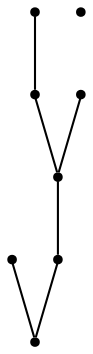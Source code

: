 graph {
  node [shape=point,comment="{\"directed\":false,\"doi\":\"10.1007/3-540-46648-7_2\",\"figure\":\"? (2)\"}"]

  v0 [pos="1039.8799945221635,1184.7025898809493"]
  v1 [pos="980.8726039175715,1243.7126948234254"]
  v2 [pos="980.8726039175715,1362.4830024442388"]
  v3 [pos="921.8652133129794,1184.7025898809493"]
  v4 [pos="921.1151182868832,1243.7126948234254"]
  v5 [pos="862.1077753719677,1124.9423872026123"]
  v6 [pos="862.1077753719677,1302.7227997659018"]
  v7 [pos="803.1003847673757,1184.7025898809493"]

  v0 -- v1 [id="-3",pos="1039.8799945221635,1184.7025898809493 1040.130031496382,1243.7126630288453 1040.130031496382,1243.7126630288453 1040.130031496382,1243.7126630288453 980.8726039175715,1243.7126948234254 980.8726039175715,1243.7126948234254 980.8726039175715,1243.7126948234254"]
  v7 -- v3 [id="-7",pos="803.1003847673757,1184.7025898809493 921.8652133129794,1184.7025898809493 921.8652133129794,1184.7025898809493 921.8652133129794,1184.7025898809493"]
  v6 -- v4 [id="-11",pos="862.1077753719677,1302.7227997659018 862.1077753719677,1243.7126630288453 862.1077753719677,1243.7126630288453 862.1077753719677,1243.7126630288453 921.1151182868832,1243.7126948234254 921.1151182868832,1243.7126948234254 921.1151182868832,1243.7126948234254"]
  v3 -- v0 [id="-14",pos="921.8652133129794,1184.7025898809493 1039.8799945221635,1184.7025898809493 1039.8799945221635,1184.7025898809493 1039.8799945221635,1184.7025898809493"]
  v4 -- v3 [id="-16",pos="921.1151182868832,1243.7126948234254 921.8652133129794,1184.7025898809493 921.8652133129794,1184.7025898809493 921.8652133129794,1184.7025898809493"]
  v2 -- v1 [id="-19",pos="980.8726039175715,1362.4830024442388 980.8726039175715,1243.7126948234254 980.8726039175715,1243.7126948234254 980.8726039175715,1243.7126948234254"]
}